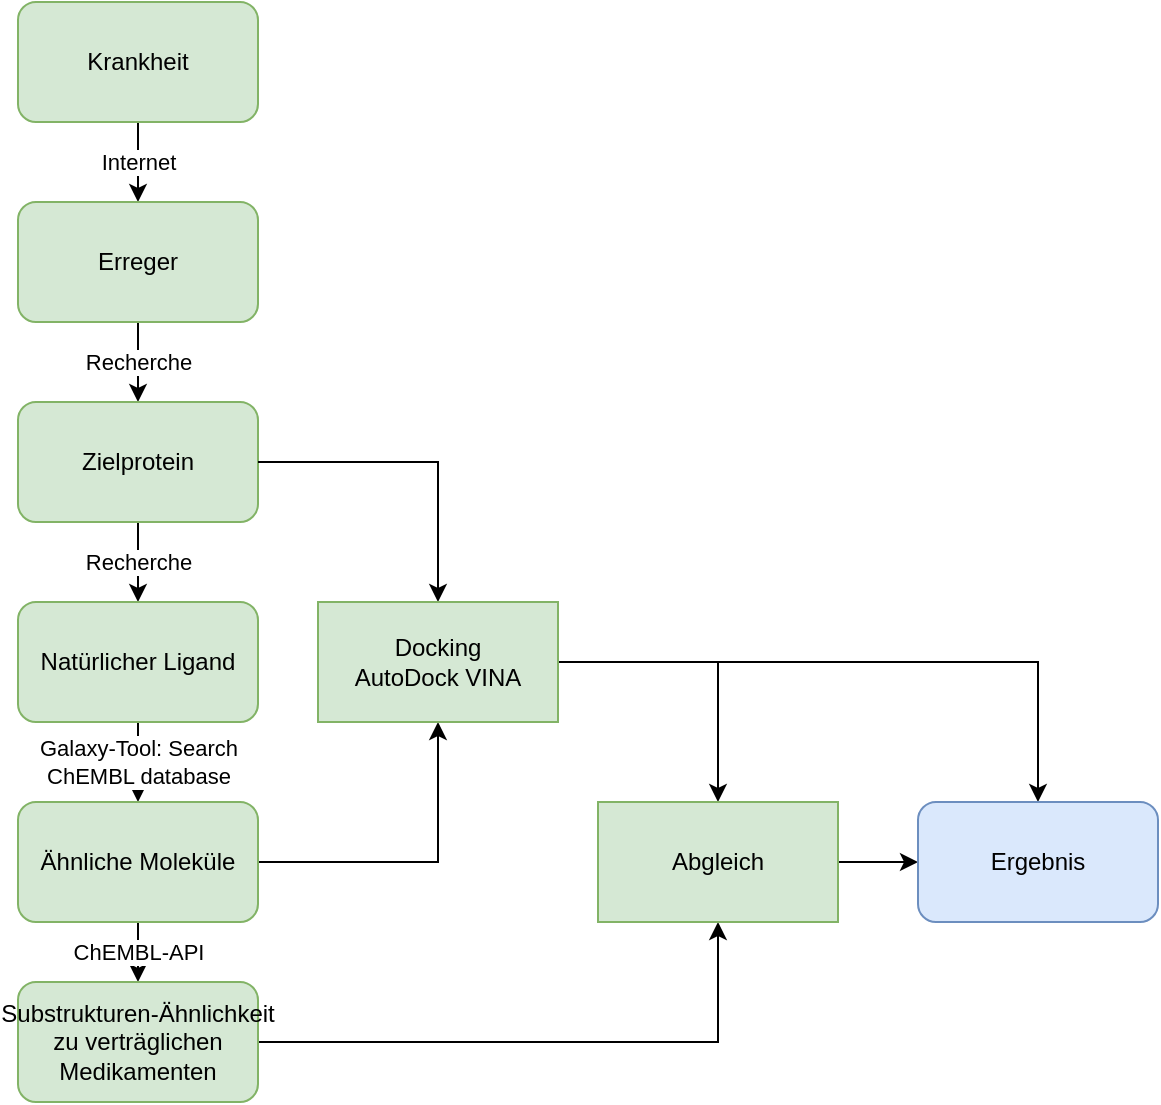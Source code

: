 <mxfile version="16.4.0" type="device"><diagram id="tlMTKyFMucq0JxIYwp6e" name="Page-1"><mxGraphModel dx="918" dy="854" grid="1" gridSize="10" guides="1" tooltips="1" connect="1" arrows="1" fold="1" page="1" pageScale="1" pageWidth="1654" pageHeight="1169" math="0" shadow="0"><root><mxCell id="0"/><mxCell id="1" parent="0"/><mxCell id="CxuXD07VBETdUqy-h2aZ-3" value="Internet" style="edgeStyle=orthogonalEdgeStyle;rounded=0;orthogonalLoop=1;jettySize=auto;html=1;exitX=0.5;exitY=1;exitDx=0;exitDy=0;entryX=0.5;entryY=0;entryDx=0;entryDy=0;" parent="1" source="CxuXD07VBETdUqy-h2aZ-1" target="CxuXD07VBETdUqy-h2aZ-2" edge="1"><mxGeometry relative="1" as="geometry"/></mxCell><mxCell id="CxuXD07VBETdUqy-h2aZ-1" value="Krankheit" style="rounded=1;whiteSpace=wrap;html=1;fillColor=#d5e8d4;strokeColor=#82b366;" parent="1" vertex="1"><mxGeometry x="90" y="140" width="120" height="60" as="geometry"/></mxCell><mxCell id="CxuXD07VBETdUqy-h2aZ-5" value="Recherche" style="edgeStyle=orthogonalEdgeStyle;rounded=0;orthogonalLoop=1;jettySize=auto;html=1;exitX=0.5;exitY=1;exitDx=0;exitDy=0;" parent="1" source="CxuXD07VBETdUqy-h2aZ-2" target="CxuXD07VBETdUqy-h2aZ-4" edge="1"><mxGeometry relative="1" as="geometry"/></mxCell><mxCell id="CxuXD07VBETdUqy-h2aZ-2" value="Erreger" style="rounded=1;whiteSpace=wrap;html=1;fillColor=#d5e8d4;strokeColor=#82b366;" parent="1" vertex="1"><mxGeometry x="90" y="240" width="120" height="60" as="geometry"/></mxCell><mxCell id="CxuXD07VBETdUqy-h2aZ-7" value="Recherche" style="edgeStyle=orthogonalEdgeStyle;rounded=0;orthogonalLoop=1;jettySize=auto;html=1;exitX=0.5;exitY=1;exitDx=0;exitDy=0;entryX=0.5;entryY=0;entryDx=0;entryDy=0;" parent="1" source="CxuXD07VBETdUqy-h2aZ-4" target="CxuXD07VBETdUqy-h2aZ-6" edge="1"><mxGeometry relative="1" as="geometry"/></mxCell><mxCell id="CxuXD07VBETdUqy-h2aZ-4" value="Zielprotein" style="rounded=1;whiteSpace=wrap;html=1;fillColor=#d5e8d4;strokeColor=#82b366;" parent="1" vertex="1"><mxGeometry x="90" y="340" width="120" height="60" as="geometry"/></mxCell><mxCell id="CxuXD07VBETdUqy-h2aZ-9" value="Galaxy-Tool:&amp;nbsp;Search&lt;br&gt;ChEMBL database" style="edgeStyle=orthogonalEdgeStyle;rounded=0;orthogonalLoop=1;jettySize=auto;html=1;exitX=0.5;exitY=1;exitDx=0;exitDy=0;" parent="1" source="CxuXD07VBETdUqy-h2aZ-6" target="CxuXD07VBETdUqy-h2aZ-8" edge="1"><mxGeometry relative="1" as="geometry"/></mxCell><mxCell id="CxuXD07VBETdUqy-h2aZ-18" style="edgeStyle=orthogonalEdgeStyle;rounded=0;orthogonalLoop=1;jettySize=auto;html=1;entryX=0.5;entryY=0;entryDx=0;entryDy=0;" parent="1" source="CxuXD07VBETdUqy-h2aZ-4" target="CxuXD07VBETdUqy-h2aZ-16" edge="1"><mxGeometry relative="1" as="geometry"/></mxCell><mxCell id="CxuXD07VBETdUqy-h2aZ-6" value="Natürlicher Ligand" style="rounded=1;whiteSpace=wrap;html=1;fillColor=#d5e8d4;strokeColor=#82b366;" parent="1" vertex="1"><mxGeometry x="90" y="440" width="120" height="60" as="geometry"/></mxCell><mxCell id="CxuXD07VBETdUqy-h2aZ-17" style="edgeStyle=orthogonalEdgeStyle;rounded=0;orthogonalLoop=1;jettySize=auto;html=1;exitX=1;exitY=0.5;exitDx=0;exitDy=0;entryX=0.5;entryY=1;entryDx=0;entryDy=0;" parent="1" source="CxuXD07VBETdUqy-h2aZ-8" target="CxuXD07VBETdUqy-h2aZ-16" edge="1"><mxGeometry relative="1" as="geometry"/></mxCell><mxCell id="CxuXD07VBETdUqy-h2aZ-21" value="ChEMBL-API" style="edgeStyle=orthogonalEdgeStyle;rounded=0;orthogonalLoop=1;jettySize=auto;html=1;exitX=0.5;exitY=1;exitDx=0;exitDy=0;entryX=0.5;entryY=0;entryDx=0;entryDy=0;" parent="1" source="CxuXD07VBETdUqy-h2aZ-8" target="CxuXD07VBETdUqy-h2aZ-20" edge="1"><mxGeometry relative="1" as="geometry"/></mxCell><mxCell id="CxuXD07VBETdUqy-h2aZ-8" value="Ähnliche Moleküle" style="rounded=1;whiteSpace=wrap;html=1;fillColor=#d5e8d4;strokeColor=#82b366;" parent="1" vertex="1"><mxGeometry x="90" y="540" width="120" height="60" as="geometry"/></mxCell><mxCell id="CxuXD07VBETdUqy-h2aZ-24" style="edgeStyle=orthogonalEdgeStyle;rounded=0;orthogonalLoop=1;jettySize=auto;html=1;exitX=1;exitY=0.5;exitDx=0;exitDy=0;entryX=0.5;entryY=0;entryDx=0;entryDy=0;" parent="1" source="CxuXD07VBETdUqy-h2aZ-16" target="CxuXD07VBETdUqy-h2aZ-23" edge="1"><mxGeometry relative="1" as="geometry"/></mxCell><mxCell id="yL0SWrAr0143fYevBBdj-1" style="edgeStyle=orthogonalEdgeStyle;rounded=0;orthogonalLoop=1;jettySize=auto;html=1;exitX=1;exitY=0.5;exitDx=0;exitDy=0;entryX=0.5;entryY=0;entryDx=0;entryDy=0;" edge="1" parent="1" source="CxuXD07VBETdUqy-h2aZ-16" target="CxuXD07VBETdUqy-h2aZ-26"><mxGeometry relative="1" as="geometry"/></mxCell><mxCell id="CxuXD07VBETdUqy-h2aZ-16" value="Docking&lt;br&gt;AutoDock VINA" style="rounded=0;whiteSpace=wrap;html=1;fillColor=#d5e8d4;strokeColor=#82b366;" parent="1" vertex="1"><mxGeometry x="240" y="440" width="120" height="60" as="geometry"/></mxCell><mxCell id="CxuXD07VBETdUqy-h2aZ-25" style="edgeStyle=orthogonalEdgeStyle;rounded=0;orthogonalLoop=1;jettySize=auto;html=1;exitX=1;exitY=0.5;exitDx=0;exitDy=0;entryX=0.5;entryY=1;entryDx=0;entryDy=0;" parent="1" source="CxuXD07VBETdUqy-h2aZ-20" target="CxuXD07VBETdUqy-h2aZ-23" edge="1"><mxGeometry relative="1" as="geometry"/></mxCell><mxCell id="CxuXD07VBETdUqy-h2aZ-20" value="Substrukturen-Ähnlichkeit zu verträglichen Medikamenten" style="rounded=1;whiteSpace=wrap;html=1;fillColor=#d5e8d4;strokeColor=#82b366;" parent="1" vertex="1"><mxGeometry x="90" y="630" width="120" height="60" as="geometry"/></mxCell><mxCell id="CxuXD07VBETdUqy-h2aZ-27" style="edgeStyle=orthogonalEdgeStyle;rounded=0;orthogonalLoop=1;jettySize=auto;html=1;exitX=1;exitY=0.5;exitDx=0;exitDy=0;entryX=0;entryY=0.5;entryDx=0;entryDy=0;" parent="1" source="CxuXD07VBETdUqy-h2aZ-23" target="CxuXD07VBETdUqy-h2aZ-26" edge="1"><mxGeometry relative="1" as="geometry"/></mxCell><mxCell id="CxuXD07VBETdUqy-h2aZ-23" value="Abgleich" style="rounded=0;whiteSpace=wrap;html=1;fillColor=#d5e8d4;strokeColor=#82b366;" parent="1" vertex="1"><mxGeometry x="380" y="540" width="120" height="60" as="geometry"/></mxCell><mxCell id="CxuXD07VBETdUqy-h2aZ-26" value="Ergebnis" style="rounded=1;whiteSpace=wrap;html=1;fillColor=#dae8fc;strokeColor=#6c8ebf;" parent="1" vertex="1"><mxGeometry x="540" y="540" width="120" height="60" as="geometry"/></mxCell></root></mxGraphModel></diagram></mxfile>